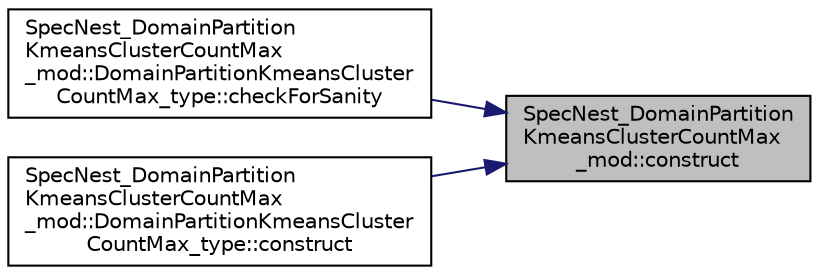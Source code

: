 digraph "SpecNest_DomainPartitionKmeansClusterCountMax_mod::construct"
{
 // LATEX_PDF_SIZE
  edge [fontname="Helvetica",fontsize="10",labelfontname="Helvetica",labelfontsize="10"];
  node [fontname="Helvetica",fontsize="10",shape=record];
  rankdir="RL";
  Node1 [label="SpecNest_DomainPartition\lKmeansClusterCountMax\l_mod::construct",height=0.2,width=0.4,color="black", fillcolor="grey75", style="filled", fontcolor="black",tooltip=" "];
  Node1 -> Node2 [dir="back",color="midnightblue",fontsize="10",style="solid",fontname="Helvetica"];
  Node2 [label="SpecNest_DomainPartition\lKmeansClusterCountMax\l_mod::DomainPartitionKmeansCluster\lCountMax_type::checkForSanity",height=0.2,width=0.4,color="black", fillcolor="white", style="filled",URL="$structSpecNest__DomainPartitionKmeansClusterCountMax__mod_1_1DomainPartitionKmeansClusterCountMax__type.html#afaff4b8496ceea15b23c78eda4cecd04",tooltip=" "];
  Node1 -> Node3 [dir="back",color="midnightblue",fontsize="10",style="solid",fontname="Helvetica"];
  Node3 [label="SpecNest_DomainPartition\lKmeansClusterCountMax\l_mod::DomainPartitionKmeansCluster\lCountMax_type::construct",height=0.2,width=0.4,color="black", fillcolor="white", style="filled",URL="$structSpecNest__DomainPartitionKmeansClusterCountMax__mod_1_1DomainPartitionKmeansClusterCountMax__type.html#a34df18954ae3aa6833644ad9ae650d00",tooltip=" "];
}
